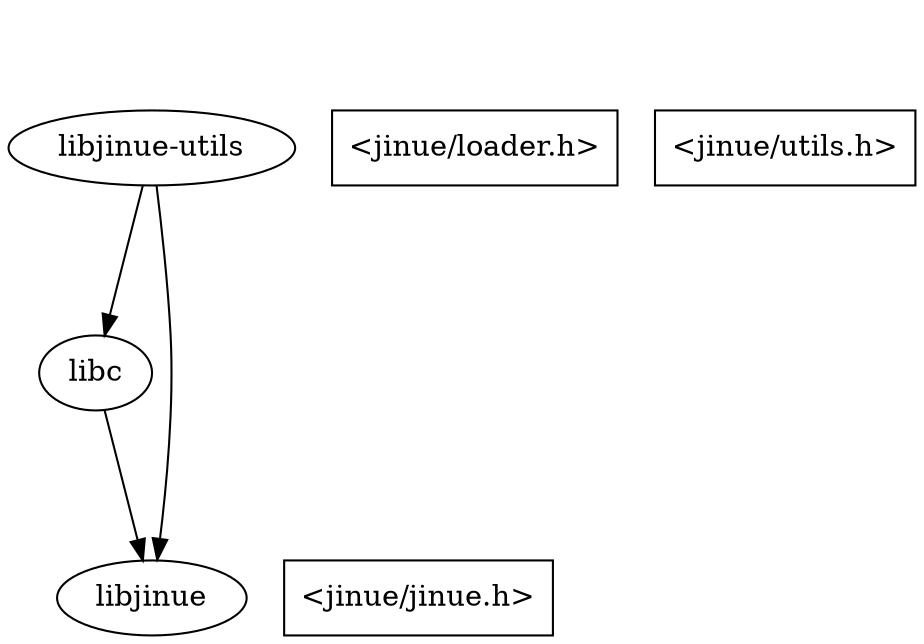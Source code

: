 digraph "libjinue-deps" {
    ranksep="1.0";
    
    utils[label="libjinue-utils"];
    libc[label="libc"];
    libjinue[label="libjinue"];
    
    utils->libc;
    utils->libjinue;
    libc->libjinue;
    
    {
        rank=same;
        node[shape="box"];
        edge[style="invis"];
        jinue_h[label="<jinue/jinue.h>"];
        libjinue->jinue_h;
    }
    
    {
        rank=same;
        node[shape="box"];
        edge[style="invis"];
        utils_h[label="<jinue/utils.h>"];
        loader_h[label="<jinue/loader.h>"];
        utils->loader_h;
        utils->utils_h;
    }
}
